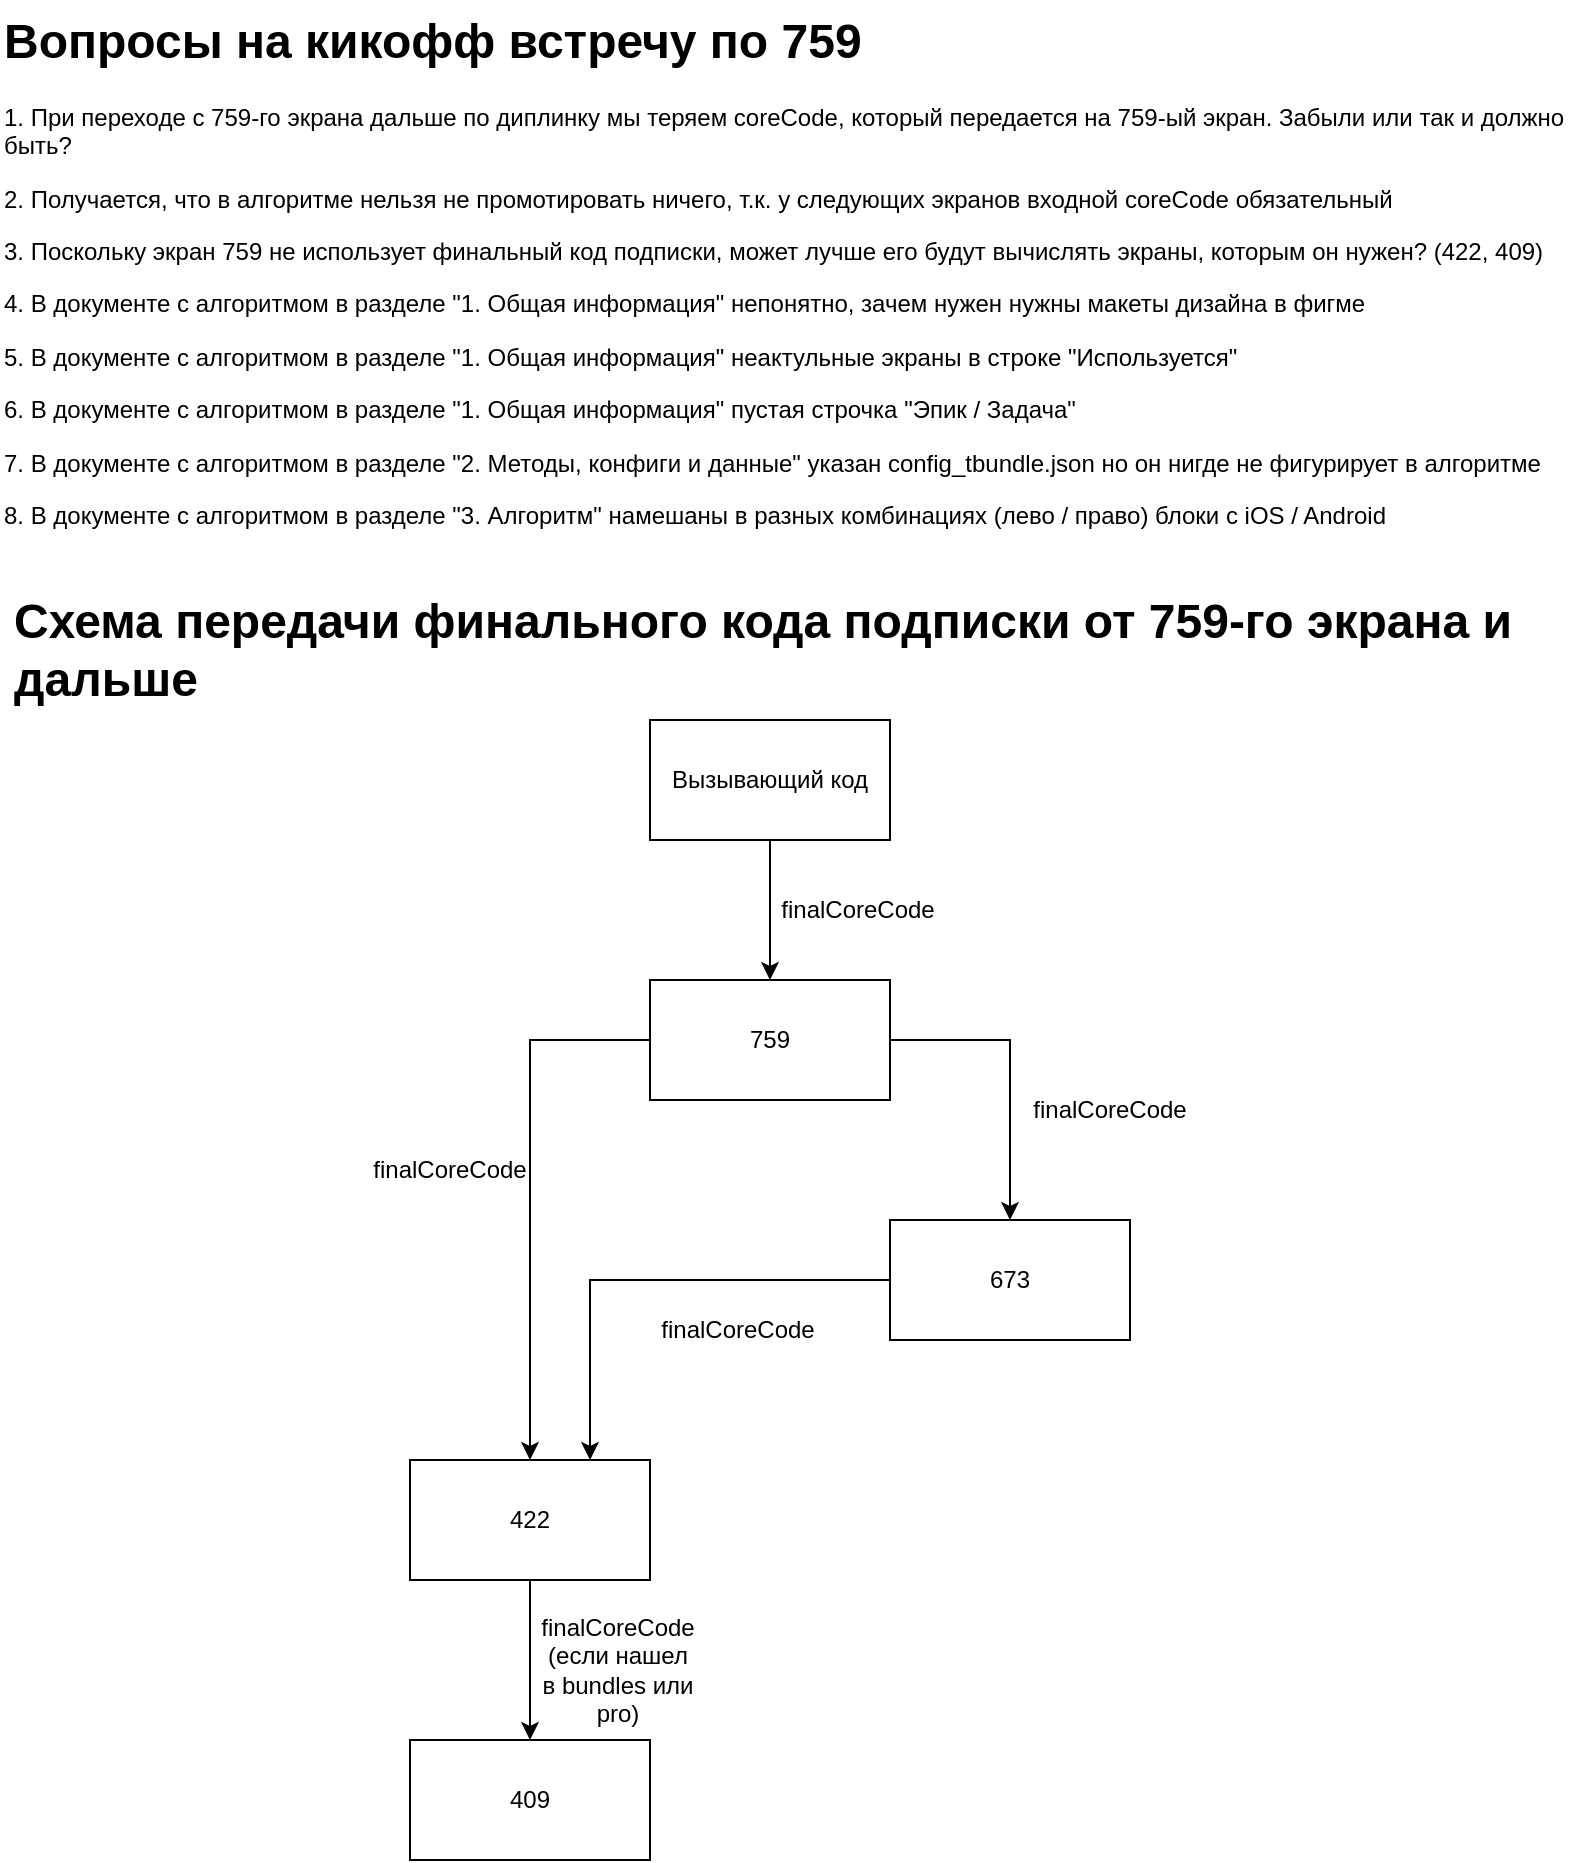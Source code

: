 <mxfile version="27.1.5">
  <diagram name="Страница — 1" id="ZVWgP0xxi2wQhGe-D-gS">
    <mxGraphModel dx="1234" dy="860" grid="1" gridSize="10" guides="1" tooltips="1" connect="1" arrows="1" fold="1" page="1" pageScale="1" pageWidth="827" pageHeight="1169" math="0" shadow="0">
      <root>
        <mxCell id="0" />
        <mxCell id="1" parent="0" />
        <mxCell id="UNi9or6etLdbR3E1mCp4-1" value="&lt;h1 style=&quot;margin-top: 0px;&quot;&gt;Вопросы на кикофф встречу по 759&lt;/h1&gt;&lt;p&gt;1. При переходе с 759-го экрана дальше по диплинку мы теряем coreCode, который передается на 759-ый экран. Забыли или так и должно быть?&lt;/p&gt;&lt;p&gt;2. Получается, что в алгоритме нельзя не промотировать ничего, т.к. у следующих экранов входной coreCode обязательный&lt;/p&gt;&lt;p&gt;3. Поскольку экран 759 не использует финальный код подписки, может лучше его будут вычислять экраны, которым он нужен? (422, 409)&lt;/p&gt;&lt;p&gt;4. В документе с алгоритмом в разделе &quot;1. Общая информация&quot; непонятно, зачем нужен нужны макеты дизайна в фигме&lt;/p&gt;&lt;p&gt;5. В документе с алгоритмом в разделе &quot;1. Общая информация&quot; неактульные экраны в строке &quot;Используется&quot;&lt;/p&gt;&lt;p&gt;6. В документе с алгоритмом в разделе &quot;1. Общая информация&quot; пустая строчка &quot;Эпик / Задача&quot;&lt;/p&gt;&lt;p&gt;7. В документе с алгоритмом в разделе &quot;2. Методы, конфиги и данные&quot; указан config_tbundle.json но он нигде не фигурирует в алгоритме&lt;/p&gt;&lt;p&gt;8. В документе с алгоритмом в разделе &quot;3. Алгоритм&quot; намешаны в разных комбинациях (лево / право) блоки с iOS / Android&lt;/p&gt;" style="text;html=1;whiteSpace=wrap;overflow=hidden;rounded=0;" vertex="1" parent="1">
          <mxGeometry x="20" y="10" width="790" height="280" as="geometry" />
        </mxCell>
        <mxCell id="UNi9or6etLdbR3E1mCp4-5" style="edgeStyle=orthogonalEdgeStyle;rounded=0;orthogonalLoop=1;jettySize=auto;html=1;exitX=1;exitY=0.5;exitDx=0;exitDy=0;" edge="1" parent="1" source="UNi9or6etLdbR3E1mCp4-2" target="UNi9or6etLdbR3E1mCp4-4">
          <mxGeometry relative="1" as="geometry" />
        </mxCell>
        <mxCell id="UNi9or6etLdbR3E1mCp4-11" style="edgeStyle=orthogonalEdgeStyle;rounded=0;orthogonalLoop=1;jettySize=auto;html=1;entryX=0.5;entryY=0;entryDx=0;entryDy=0;exitX=0;exitY=0.5;exitDx=0;exitDy=0;" edge="1" parent="1" source="UNi9or6etLdbR3E1mCp4-2" target="UNi9or6etLdbR3E1mCp4-3">
          <mxGeometry relative="1" as="geometry" />
        </mxCell>
        <mxCell id="UNi9or6etLdbR3E1mCp4-2" value="759" style="rounded=0;whiteSpace=wrap;html=1;" vertex="1" parent="1">
          <mxGeometry x="345" y="500" width="120" height="60" as="geometry" />
        </mxCell>
        <mxCell id="UNi9or6etLdbR3E1mCp4-16" style="edgeStyle=orthogonalEdgeStyle;rounded=0;orthogonalLoop=1;jettySize=auto;html=1;" edge="1" parent="1" source="UNi9or6etLdbR3E1mCp4-3" target="UNi9or6etLdbR3E1mCp4-15">
          <mxGeometry relative="1" as="geometry" />
        </mxCell>
        <mxCell id="UNi9or6etLdbR3E1mCp4-3" value="422" style="rounded=0;whiteSpace=wrap;html=1;" vertex="1" parent="1">
          <mxGeometry x="225" y="740" width="120" height="60" as="geometry" />
        </mxCell>
        <mxCell id="UNi9or6etLdbR3E1mCp4-12" style="edgeStyle=orthogonalEdgeStyle;rounded=0;orthogonalLoop=1;jettySize=auto;html=1;entryX=0.75;entryY=0;entryDx=0;entryDy=0;" edge="1" parent="1" source="UNi9or6etLdbR3E1mCp4-4" target="UNi9or6etLdbR3E1mCp4-3">
          <mxGeometry relative="1" as="geometry" />
        </mxCell>
        <mxCell id="UNi9or6etLdbR3E1mCp4-4" value="673" style="rounded=0;whiteSpace=wrap;html=1;" vertex="1" parent="1">
          <mxGeometry x="465" y="620" width="120" height="60" as="geometry" />
        </mxCell>
        <mxCell id="UNi9or6etLdbR3E1mCp4-8" style="edgeStyle=orthogonalEdgeStyle;rounded=0;orthogonalLoop=1;jettySize=auto;html=1;" edge="1" parent="1" source="UNi9or6etLdbR3E1mCp4-7" target="UNi9or6etLdbR3E1mCp4-2">
          <mxGeometry relative="1" as="geometry" />
        </mxCell>
        <mxCell id="UNi9or6etLdbR3E1mCp4-7" value="Вызывающий код" style="rounded=0;whiteSpace=wrap;html=1;" vertex="1" parent="1">
          <mxGeometry x="345" y="370" width="120" height="60" as="geometry" />
        </mxCell>
        <mxCell id="UNi9or6etLdbR3E1mCp4-9" value="finalCoreCode" style="text;html=1;align=center;verticalAlign=middle;whiteSpace=wrap;rounded=0;" vertex="1" parent="1">
          <mxGeometry x="419" y="450" width="60" height="30" as="geometry" />
        </mxCell>
        <mxCell id="UNi9or6etLdbR3E1mCp4-10" value="finalCoreCode" style="text;html=1;align=center;verticalAlign=middle;whiteSpace=wrap;rounded=0;" vertex="1" parent="1">
          <mxGeometry x="545" y="550" width="60" height="30" as="geometry" />
        </mxCell>
        <mxCell id="UNi9or6etLdbR3E1mCp4-13" value="finalCoreCode" style="text;html=1;align=center;verticalAlign=middle;whiteSpace=wrap;rounded=0;" vertex="1" parent="1">
          <mxGeometry x="215" y="580" width="60" height="30" as="geometry" />
        </mxCell>
        <mxCell id="UNi9or6etLdbR3E1mCp4-14" value="finalCoreCode" style="text;html=1;align=center;verticalAlign=middle;whiteSpace=wrap;rounded=0;" vertex="1" parent="1">
          <mxGeometry x="359" y="660" width="60" height="30" as="geometry" />
        </mxCell>
        <mxCell id="UNi9or6etLdbR3E1mCp4-15" value="409" style="rounded=0;whiteSpace=wrap;html=1;" vertex="1" parent="1">
          <mxGeometry x="225" y="880" width="120" height="60" as="geometry" />
        </mxCell>
        <mxCell id="UNi9or6etLdbR3E1mCp4-17" value="finalCoreCode (если нашел в bundles или pro)" style="text;html=1;align=center;verticalAlign=middle;whiteSpace=wrap;rounded=0;" vertex="1" parent="1">
          <mxGeometry x="299" y="830" width="60" height="30" as="geometry" />
        </mxCell>
        <mxCell id="UNi9or6etLdbR3E1mCp4-18" value="Схема передачи финального кода подписки от 759-го экрана и дальше" style="text;html=1;align=left;verticalAlign=middle;whiteSpace=wrap;rounded=0;fontStyle=1;fontSize=24;" vertex="1" parent="1">
          <mxGeometry x="25" y="320" width="780" height="30" as="geometry" />
        </mxCell>
      </root>
    </mxGraphModel>
  </diagram>
</mxfile>
